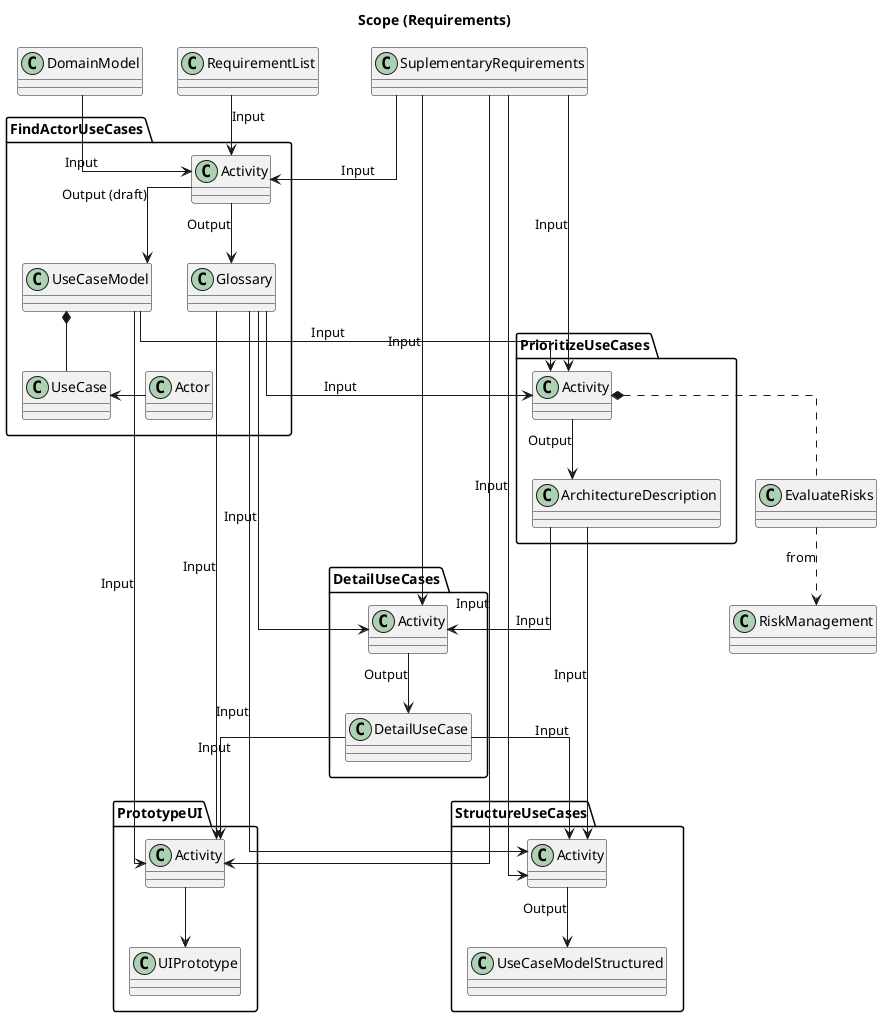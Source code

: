 @startuml
title Scope (Requirements)
skinparam linetype ortho
DomainModel --> FindActorUseCases.Activity : Input
RequirementList  --> FindActorUseCases.Activity: Input
SuplementaryRequirements --> FindActorUseCases.Activity : Input
SuplementaryRequirements -->  PrioritizeUseCases.Activity : Input
SuplementaryRequirements --> DetailUseCases.Activity : Input
SuplementaryRequirements --> StructureUseCases.Activity : Input
SuplementaryRequirements --> PrototypeUI.Activity : Input

EvaluateRisks ..> RiskManagement : from 
PrioritizeUseCases.Activity *.. EvaluateRisks
namespace FindActorUseCases{
    Activity --> UseCaseModel: Output (draft)
    Activity --> Glossary: Output
    UseCaseModel *-- UseCase
    UseCase <- Actor
}
namespace PrioritizeUseCases{
    FindActorUseCases.UseCaseModel --> Activity : Input
    Glossary --> Activity : Input
    Activity --> ArchitectureDescription : Output
   
}
namespace DetailUseCases{
   
    PrioritizeUseCases.ArchitectureDescription --> Activity: Input
    FindActorUseCases.Glossary --> Activity : Input
    Activity --> DetailUseCase :Output
}

namespace StructureUseCases{
    FindActorUseCases.Glossary --> Activity : Input
    DetailUseCases.DetailUseCase --> Activity : Input
    PrioritizeUseCases.ArchitectureDescription --> Activity : Input
    Activity --> UseCaseModelStructured : Output
}

namespace PrototypeUI{
 FindActorUseCases.UseCaseModel --> Activity : Input
 FindActorUseCases.Glossary --> Activity : Input
 DetailUseCases.DetailUseCase --> Activity : Input
 Activity --> UIPrototype
}
@enduml